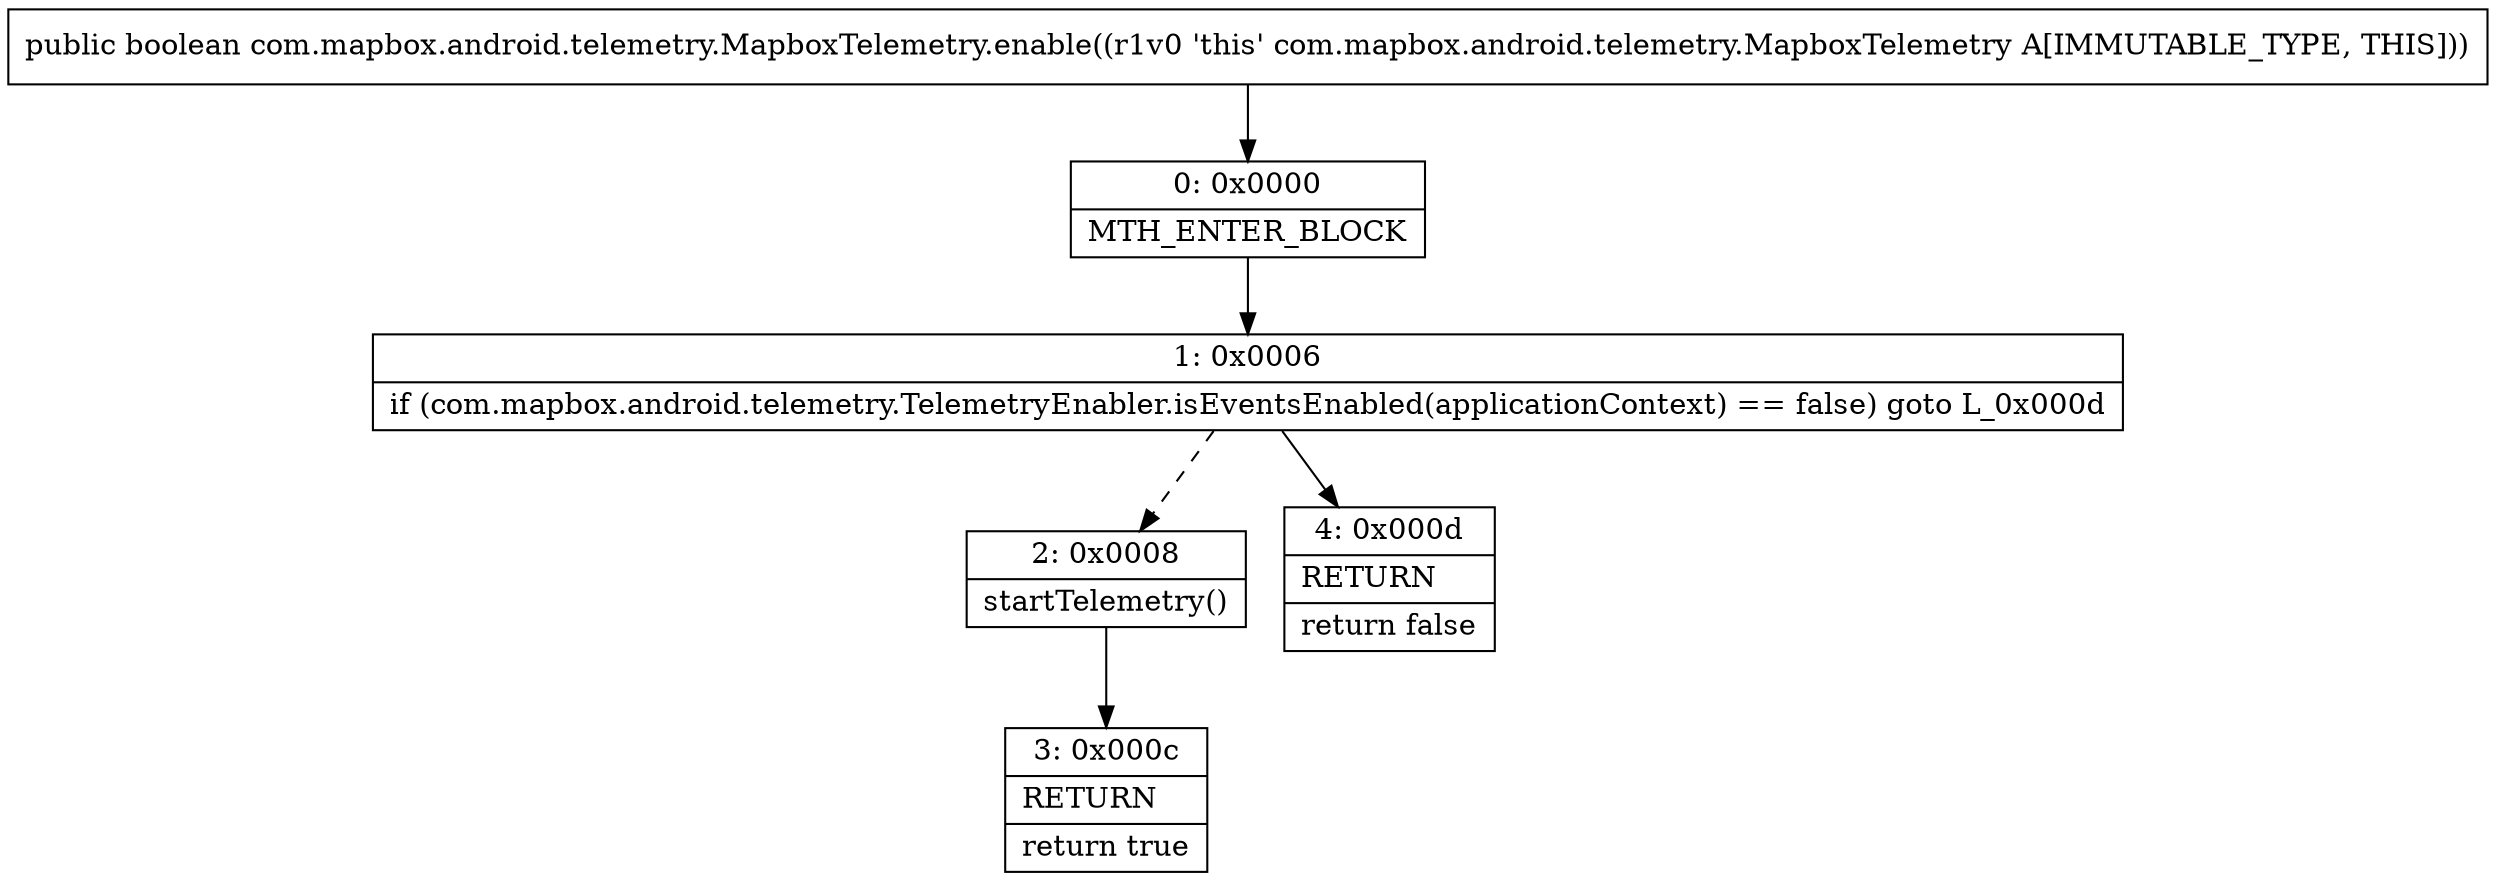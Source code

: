 digraph "CFG forcom.mapbox.android.telemetry.MapboxTelemetry.enable()Z" {
Node_0 [shape=record,label="{0\:\ 0x0000|MTH_ENTER_BLOCK\l}"];
Node_1 [shape=record,label="{1\:\ 0x0006|if (com.mapbox.android.telemetry.TelemetryEnabler.isEventsEnabled(applicationContext) == false) goto L_0x000d\l}"];
Node_2 [shape=record,label="{2\:\ 0x0008|startTelemetry()\l}"];
Node_3 [shape=record,label="{3\:\ 0x000c|RETURN\l|return true\l}"];
Node_4 [shape=record,label="{4\:\ 0x000d|RETURN\l|return false\l}"];
MethodNode[shape=record,label="{public boolean com.mapbox.android.telemetry.MapboxTelemetry.enable((r1v0 'this' com.mapbox.android.telemetry.MapboxTelemetry A[IMMUTABLE_TYPE, THIS])) }"];
MethodNode -> Node_0;
Node_0 -> Node_1;
Node_1 -> Node_2[style=dashed];
Node_1 -> Node_4;
Node_2 -> Node_3;
}

